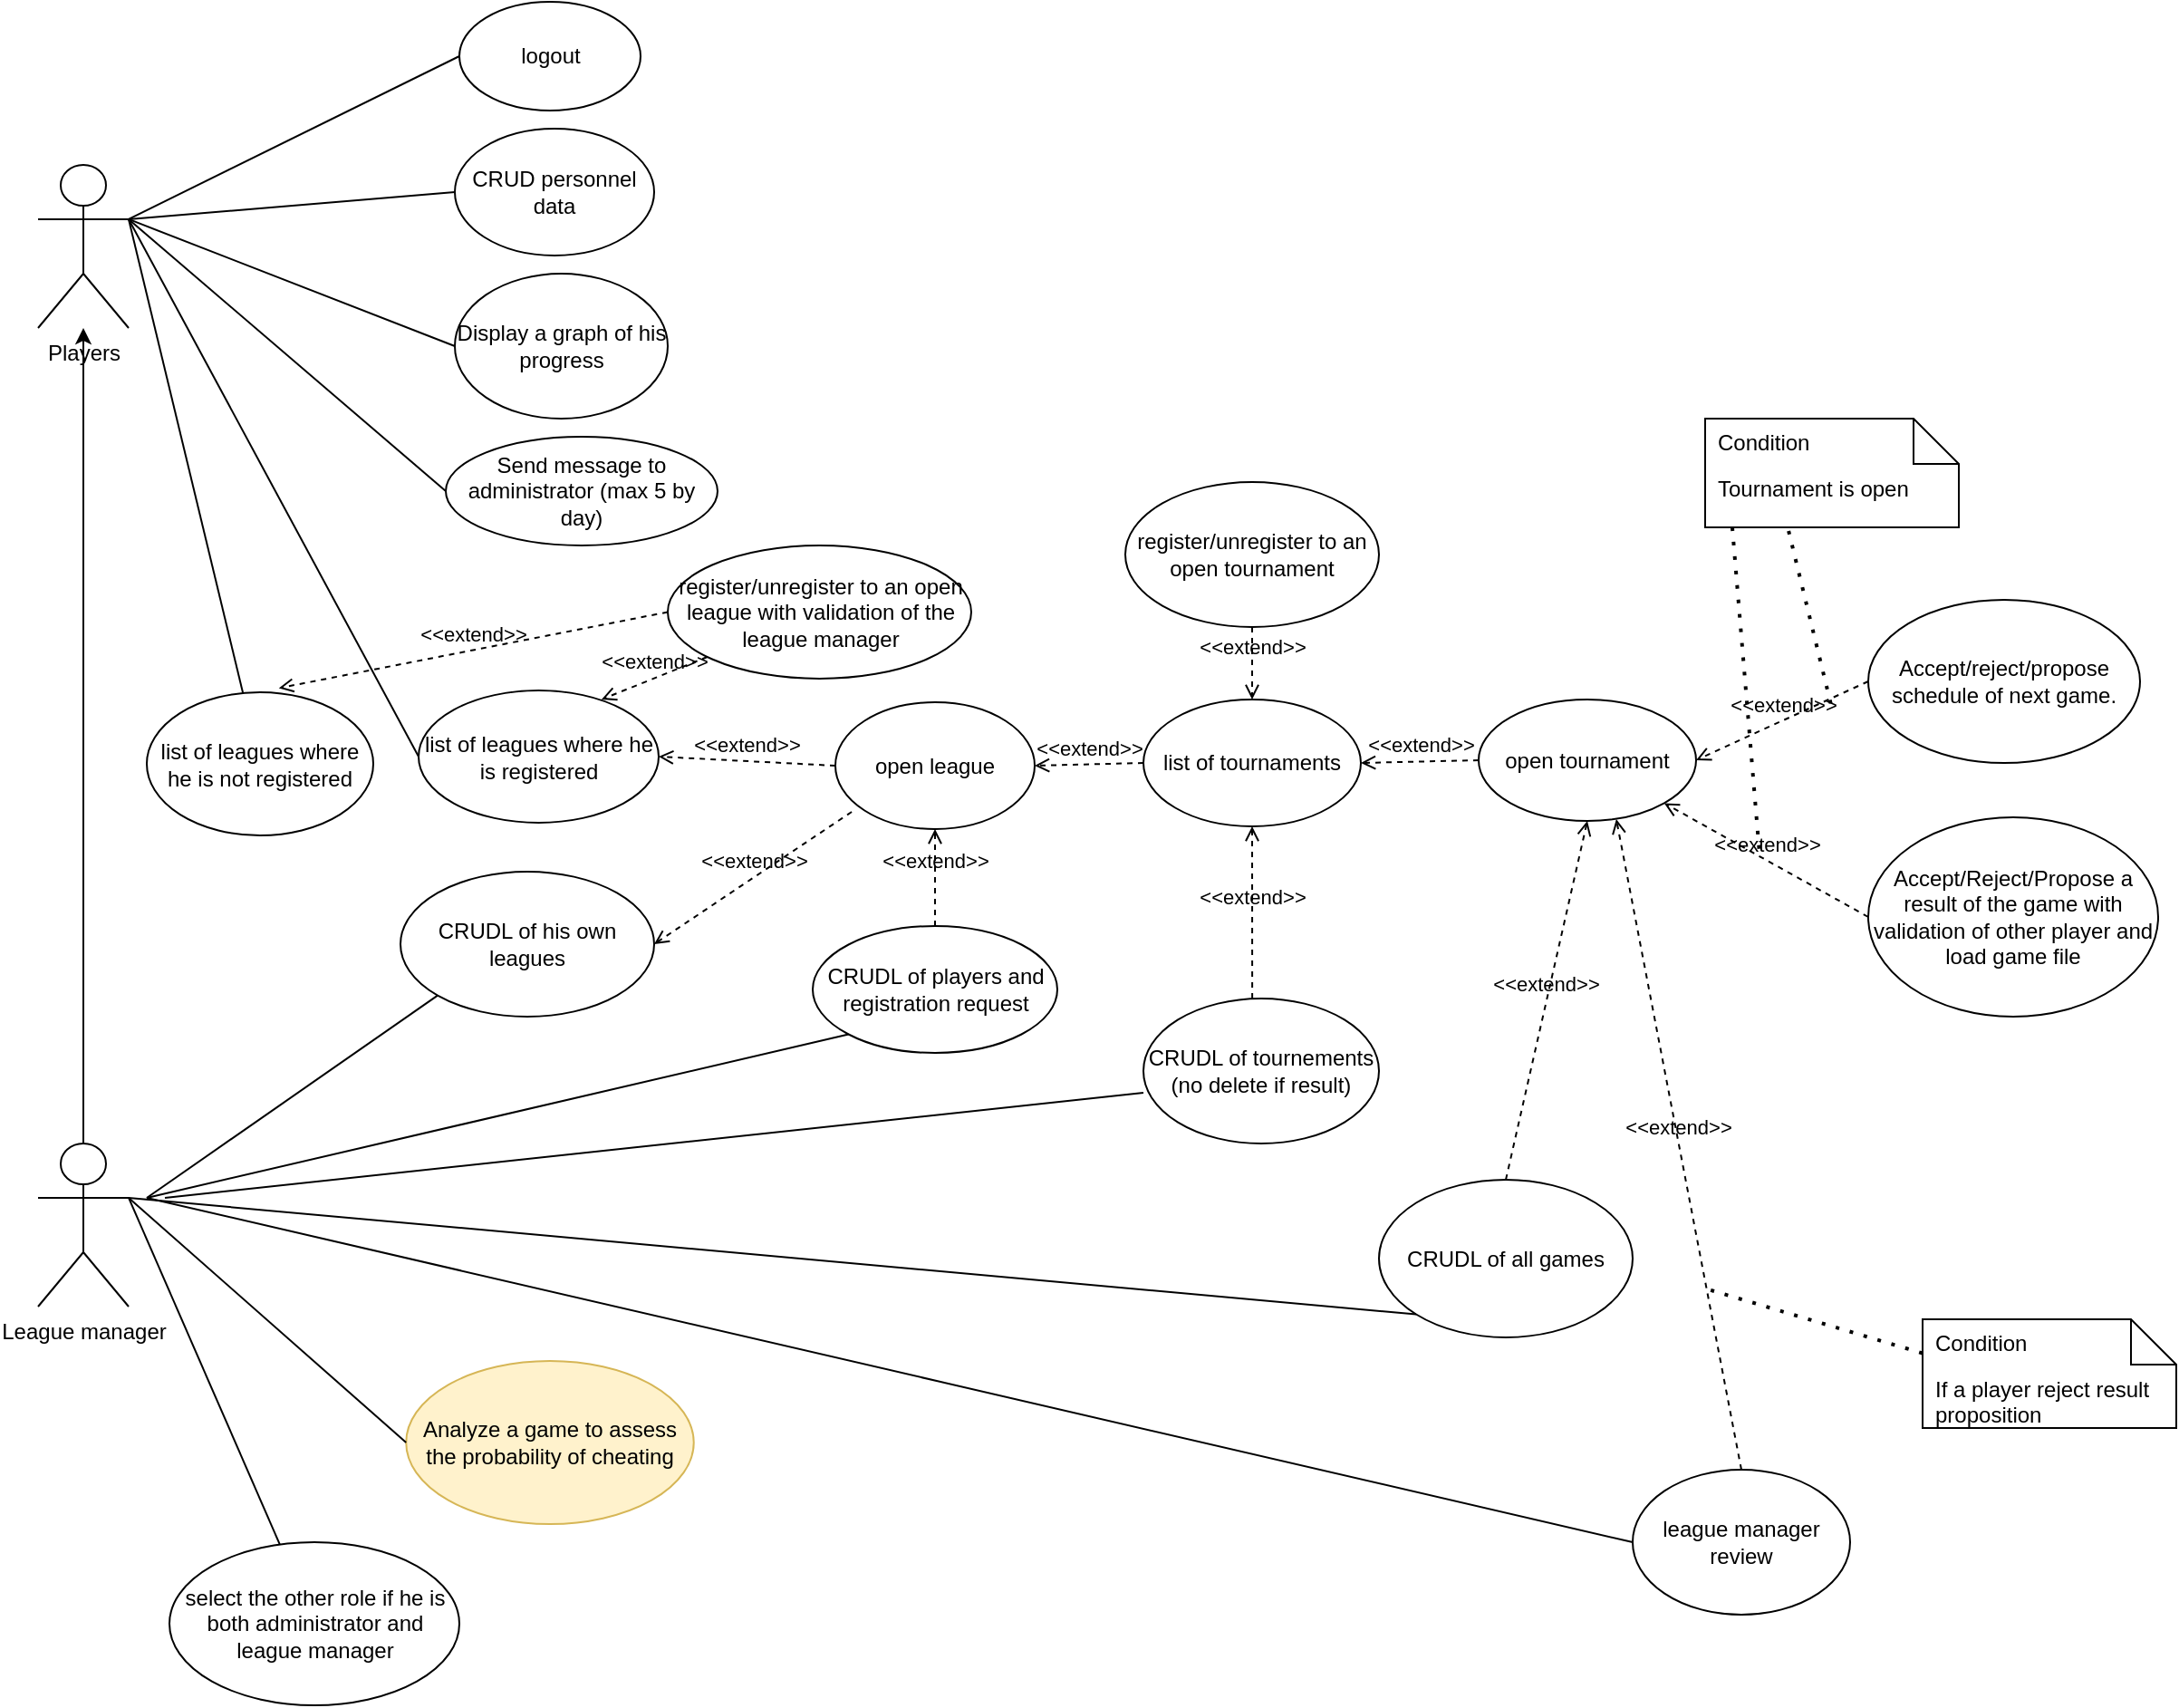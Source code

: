 <mxfile version="16.4.11" type="device"><diagram name="Page-1" id="9f46799a-70d6-7492-0946-bef42562c5a5"><mxGraphModel dx="1422" dy="754" grid="1" gridSize="10" guides="1" tooltips="1" connect="1" arrows="1" fold="1" page="1" pageScale="1" pageWidth="1100" pageHeight="850" background="none" math="0" shadow="0"><root><mxCell id="0"/><mxCell id="1" parent="0"/><mxCell id="xphGnnh3EaIW5qy6hB0P-12" style="edgeStyle=orthogonalEdgeStyle;rounded=0;orthogonalLoop=1;jettySize=auto;html=1;" parent="1" source="xphGnnh3EaIW5qy6hB0P-1" target="xphGnnh3EaIW5qy6hB0P-10" edge="1"><mxGeometry relative="1" as="geometry"/></mxCell><mxCell id="xphGnnh3EaIW5qy6hB0P-1" value="League manager" style="shape=umlActor;verticalLabelPosition=bottom;verticalAlign=top;html=1;outlineConnect=0;" parent="1" vertex="1"><mxGeometry x="110" y="670" width="50" height="90" as="geometry"/></mxCell><mxCell id="xphGnnh3EaIW5qy6hB0P-10" value="Players" style="shape=umlActor;verticalLabelPosition=bottom;verticalAlign=top;html=1;outlineConnect=0;" parent="1" vertex="1"><mxGeometry x="110" y="130" width="50" height="90" as="geometry"/></mxCell><mxCell id="xphGnnh3EaIW5qy6hB0P-21" value="logout" style="ellipse;whiteSpace=wrap;html=1;" parent="1" vertex="1"><mxGeometry x="342.5" y="40" width="100" height="60" as="geometry"/></mxCell><mxCell id="xphGnnh3EaIW5qy6hB0P-23" value="list of&amp;nbsp;tournaments" style="ellipse;whiteSpace=wrap;html=1;" parent="1" vertex="1"><mxGeometry x="720" y="425" width="120" height="70" as="geometry"/></mxCell><mxCell id="xphGnnh3EaIW5qy6hB0P-24" value="list of leagues where he is registered" style="ellipse;whiteSpace=wrap;html=1;" parent="1" vertex="1"><mxGeometry x="320" y="420" width="132.5" height="73" as="geometry"/></mxCell><mxCell id="xphGnnh3EaIW5qy6hB0P-25" value="CRUD personnel data" style="ellipse;whiteSpace=wrap;html=1;" parent="1" vertex="1"><mxGeometry x="340" y="110" width="110" height="70" as="geometry"/></mxCell><mxCell id="xphGnnh3EaIW5qy6hB0P-26" value="open&amp;nbsp;tournament" style="ellipse;whiteSpace=wrap;html=1;" parent="1" vertex="1"><mxGeometry x="905" y="425" width="120" height="67" as="geometry"/></mxCell><mxCell id="xphGnnh3EaIW5qy6hB0P-27" value="open league" style="ellipse;whiteSpace=wrap;html=1;" parent="1" vertex="1"><mxGeometry x="550" y="426.5" width="110" height="70" as="geometry"/></mxCell><mxCell id="xphGnnh3EaIW5qy6hB0P-28" value="" style="endArrow=none;html=1;rounded=0;exitX=1;exitY=0.333;exitDx=0;exitDy=0;exitPerimeter=0;entryX=0;entryY=0.5;entryDx=0;entryDy=0;" parent="1" source="xphGnnh3EaIW5qy6hB0P-10" target="xphGnnh3EaIW5qy6hB0P-21" edge="1"><mxGeometry width="50" height="50" relative="1" as="geometry"><mxPoint x="520" y="300" as="sourcePoint"/><mxPoint x="570" y="250" as="targetPoint"/></mxGeometry></mxCell><mxCell id="xphGnnh3EaIW5qy6hB0P-29" value="" style="endArrow=none;html=1;rounded=0;exitX=1;exitY=0.333;exitDx=0;exitDy=0;exitPerimeter=0;entryX=0;entryY=0.5;entryDx=0;entryDy=0;" parent="1" source="xphGnnh3EaIW5qy6hB0P-10" target="xphGnnh3EaIW5qy6hB0P-24" edge="1"><mxGeometry width="50" height="50" relative="1" as="geometry"><mxPoint x="520" y="300" as="sourcePoint"/><mxPoint x="570" y="250" as="targetPoint"/></mxGeometry></mxCell><mxCell id="xphGnnh3EaIW5qy6hB0P-30" value="&amp;lt;&amp;lt;extend&amp;gt;&amp;gt;" style="html=1;verticalAlign=bottom;labelBackgroundColor=none;endArrow=open;endFill=0;dashed=1;rounded=0;exitX=0;exitY=0.5;exitDx=0;exitDy=0;entryX=1;entryY=0.5;entryDx=0;entryDy=0;" parent="1" source="xphGnnh3EaIW5qy6hB0P-27" target="xphGnnh3EaIW5qy6hB0P-24" edge="1"><mxGeometry width="160" relative="1" as="geometry"><mxPoint x="597.5" y="381" as="sourcePoint"/><mxPoint x="757.5" y="381" as="targetPoint"/></mxGeometry></mxCell><mxCell id="xphGnnh3EaIW5qy6hB0P-31" value="" style="endArrow=none;html=1;rounded=0;entryX=0;entryY=0.5;entryDx=0;entryDy=0;" parent="1" target="xphGnnh3EaIW5qy6hB0P-25" edge="1"><mxGeometry width="50" height="50" relative="1" as="geometry"><mxPoint x="160" y="160" as="sourcePoint"/><mxPoint x="570" y="250" as="targetPoint"/></mxGeometry></mxCell><mxCell id="xphGnnh3EaIW5qy6hB0P-32" value="&amp;lt;&amp;lt;extend&amp;gt;&amp;gt;" style="html=1;verticalAlign=bottom;labelBackgroundColor=none;endArrow=open;endFill=0;dashed=1;rounded=0;exitX=0;exitY=0.5;exitDx=0;exitDy=0;entryX=1;entryY=0.5;entryDx=0;entryDy=0;" parent="1" source="xphGnnh3EaIW5qy6hB0P-23" target="xphGnnh3EaIW5qy6hB0P-27" edge="1"><mxGeometry width="160" relative="1" as="geometry"><mxPoint x="625" y="400" as="sourcePoint"/><mxPoint x="785" y="400" as="targetPoint"/></mxGeometry></mxCell><mxCell id="xphGnnh3EaIW5qy6hB0P-33" value="&amp;lt;&amp;lt;extend&amp;gt;&amp;gt;" style="html=1;verticalAlign=bottom;labelBackgroundColor=none;endArrow=open;endFill=0;dashed=1;rounded=0;entryX=1;entryY=0.5;entryDx=0;entryDy=0;exitX=0;exitY=0.5;exitDx=0;exitDy=0;" parent="1" source="xphGnnh3EaIW5qy6hB0P-26" target="xphGnnh3EaIW5qy6hB0P-23" edge="1"><mxGeometry width="160" relative="1" as="geometry"><mxPoint x="625" y="400" as="sourcePoint"/><mxPoint x="785" y="400" as="targetPoint"/></mxGeometry></mxCell><mxCell id="xphGnnh3EaIW5qy6hB0P-34" value="register/unregister to an open tournament" style="ellipse;whiteSpace=wrap;html=1;" parent="1" vertex="1"><mxGeometry x="710" y="305" width="140" height="80" as="geometry"/></mxCell><mxCell id="xphGnnh3EaIW5qy6hB0P-36" value="&amp;lt;&amp;lt;extend&amp;gt;&amp;gt;" style="html=1;verticalAlign=bottom;labelBackgroundColor=none;endArrow=open;endFill=0;dashed=1;rounded=0;" parent="1" source="xphGnnh3EaIW5qy6hB0P-34" target="xphGnnh3EaIW5qy6hB0P-23" edge="1"><mxGeometry width="160" relative="1" as="geometry"><mxPoint x="625" y="400" as="sourcePoint"/><mxPoint x="785" y="400" as="targetPoint"/></mxGeometry></mxCell><mxCell id="xphGnnh3EaIW5qy6hB0P-37" value="Display a graph of his progress" style="ellipse;whiteSpace=wrap;html=1;" parent="1" vertex="1"><mxGeometry x="340" y="190" width="117.5" height="80" as="geometry"/></mxCell><mxCell id="xphGnnh3EaIW5qy6hB0P-40" value="&amp;lt;&amp;lt;extend&amp;gt;&amp;gt;" style="html=1;verticalAlign=bottom;labelBackgroundColor=none;endArrow=open;endFill=0;dashed=1;rounded=0;entryX=1;entryY=0.5;entryDx=0;entryDy=0;exitX=0;exitY=0.5;exitDx=0;exitDy=0;" parent="1" source="xphGnnh3EaIW5qy6hB0P-83" target="xphGnnh3EaIW5qy6hB0P-26" edge="1"><mxGeometry width="160" relative="1" as="geometry"><mxPoint x="1130" y="496.75" as="sourcePoint"/><mxPoint x="842.96" y="399" as="targetPoint"/></mxGeometry></mxCell><mxCell id="xphGnnh3EaIW5qy6hB0P-42" value="Tournament is open" style="shape=note2;boundedLbl=1;whiteSpace=wrap;html=1;size=25;verticalAlign=top;align=left;spacingLeft=5;" parent="1" vertex="1"><mxGeometry x="1030" y="270" width="140" height="60" as="geometry"/></mxCell><mxCell id="xphGnnh3EaIW5qy6hB0P-43" value="Condition" style="resizeWidth=1;part=1;strokeColor=none;fillColor=none;align=left;spacingLeft=5;" parent="xphGnnh3EaIW5qy6hB0P-42" vertex="1"><mxGeometry width="140" height="25" relative="1" as="geometry"/></mxCell><mxCell id="xphGnnh3EaIW5qy6hB0P-45" value="" style="endArrow=none;dashed=1;html=1;dashPattern=1 3;strokeWidth=2;rounded=0;exitX=0.329;exitY=1.033;exitDx=0;exitDy=0;exitPerimeter=0;" parent="1" source="xphGnnh3EaIW5qy6hB0P-42" edge="1"><mxGeometry width="50" height="50" relative="1" as="geometry"><mxPoint x="1130" y="250" as="sourcePoint"/><mxPoint x="1100" y="430" as="targetPoint"/></mxGeometry></mxCell><mxCell id="xphGnnh3EaIW5qy6hB0P-50" value="" style="endArrow=none;html=1;rounded=0;exitX=1;exitY=0.333;exitDx=0;exitDy=0;exitPerimeter=0;entryX=0;entryY=0.5;entryDx=0;entryDy=0;" parent="1" source="xphGnnh3EaIW5qy6hB0P-10" target="xphGnnh3EaIW5qy6hB0P-37" edge="1"><mxGeometry width="50" height="50" relative="1" as="geometry"><mxPoint x="520" y="370" as="sourcePoint"/><mxPoint x="570" y="320" as="targetPoint"/></mxGeometry></mxCell><mxCell id="xphGnnh3EaIW5qy6hB0P-55" value="CRUDL of tournements (no delete if result)" style="ellipse;whiteSpace=wrap;html=1;" parent="1" vertex="1"><mxGeometry x="720" y="590" width="130" height="80" as="geometry"/></mxCell><mxCell id="xphGnnh3EaIW5qy6hB0P-56" value="CRUDL of players and registration request" style="ellipse;whiteSpace=wrap;html=1;" parent="1" vertex="1"><mxGeometry x="537.5" y="550" width="135" height="70" as="geometry"/></mxCell><mxCell id="xphGnnh3EaIW5qy6hB0P-61" value="CRUDL of all games" style="ellipse;whiteSpace=wrap;html=1;" parent="1" vertex="1"><mxGeometry x="850" y="690" width="140" height="87" as="geometry"/></mxCell><mxCell id="xphGnnh3EaIW5qy6hB0P-72" value="&amp;lt;&amp;lt;extend&amp;gt;&amp;gt;" style="html=1;verticalAlign=bottom;labelBackgroundColor=none;endArrow=open;endFill=0;dashed=1;rounded=0;entryX=0.5;entryY=1;entryDx=0;entryDy=0;exitX=0.5;exitY=0;exitDx=0;exitDy=0;" parent="1" source="xphGnnh3EaIW5qy6hB0P-61" target="xphGnnh3EaIW5qy6hB0P-26" edge="1"><mxGeometry width="160" relative="1" as="geometry"><mxPoint x="752.5" y="571" as="sourcePoint"/><mxPoint x="752.5" y="481" as="targetPoint"/></mxGeometry></mxCell><mxCell id="xphGnnh3EaIW5qy6hB0P-74" value="" style="endArrow=none;html=1;rounded=0;entryX=0;entryY=1;entryDx=0;entryDy=0;" parent="1" target="xphGnnh3EaIW5qy6hB0P-61" edge="1"><mxGeometry width="50" height="50" relative="1" as="geometry"><mxPoint x="160" y="700" as="sourcePoint"/><mxPoint x="290" y="635" as="targetPoint"/></mxGeometry></mxCell><mxCell id="xphGnnh3EaIW5qy6hB0P-76" value="Analyze a game to assess the probability of cheating" style="ellipse;whiteSpace=wrap;html=1;fillColor=#fff2cc;strokeColor=#d6b656;" parent="1" vertex="1"><mxGeometry x="313.12" y="790" width="158.75" height="90" as="geometry"/></mxCell><mxCell id="xphGnnh3EaIW5qy6hB0P-77" value="" style="endArrow=none;html=1;rounded=0;entryX=0;entryY=0.5;entryDx=0;entryDy=0;" parent="1" target="xphGnnh3EaIW5qy6hB0P-76" edge="1"><mxGeometry width="50" height="50" relative="1" as="geometry"><mxPoint x="160" y="700" as="sourcePoint"/><mxPoint x="345.775" y="888" as="targetPoint"/></mxGeometry></mxCell><mxCell id="xphGnnh3EaIW5qy6hB0P-82" value="list of leagues where he is not registered" style="ellipse;whiteSpace=wrap;html=1;" parent="1" vertex="1"><mxGeometry x="170" y="421" width="125" height="79" as="geometry"/></mxCell><mxCell id="xphGnnh3EaIW5qy6hB0P-83" value="Accept/reject/propose schedule of next game." style="ellipse;whiteSpace=wrap;html=1;" parent="1" vertex="1"><mxGeometry x="1120" y="370" width="150" height="90" as="geometry"/></mxCell><mxCell id="xphGnnh3EaIW5qy6hB0P-84" value="Accept/Reject/Propose a result of the game with validation of other player and load game file" style="ellipse;whiteSpace=wrap;html=1;" parent="1" vertex="1"><mxGeometry x="1120" y="490" width="160" height="110" as="geometry"/></mxCell><mxCell id="xphGnnh3EaIW5qy6hB0P-93" value="Send message to administrator (max 5 by day)" style="ellipse;whiteSpace=wrap;html=1;" parent="1" vertex="1"><mxGeometry x="335" y="280" width="150" height="60" as="geometry"/></mxCell><mxCell id="xphGnnh3EaIW5qy6hB0P-95" value="" style="endArrow=none;html=1;rounded=0;entryX=0;entryY=0.5;entryDx=0;entryDy=0;" parent="1" target="xphGnnh3EaIW5qy6hB0P-93" edge="1"><mxGeometry width="50" height="50" relative="1" as="geometry"><mxPoint x="160" y="160" as="sourcePoint"/><mxPoint x="350" y="240" as="targetPoint"/></mxGeometry></mxCell><mxCell id="PH6bxLo7mMsBR3i1HwgS-8" value="league manager review" style="ellipse;whiteSpace=wrap;html=1;" parent="1" vertex="1"><mxGeometry x="990" y="850" width="120" height="80" as="geometry"/></mxCell><mxCell id="PH6bxLo7mMsBR3i1HwgS-9" value="If a player reject result proposition" style="shape=note2;boundedLbl=1;whiteSpace=wrap;html=1;size=25;verticalAlign=top;align=left;spacingLeft=5;" parent="1" vertex="1"><mxGeometry x="1150" y="767" width="140" height="60" as="geometry"/></mxCell><mxCell id="PH6bxLo7mMsBR3i1HwgS-10" value="Condition" style="resizeWidth=1;part=1;strokeColor=none;fillColor=none;align=left;spacingLeft=5;" parent="PH6bxLo7mMsBR3i1HwgS-9" vertex="1"><mxGeometry width="140" height="25" relative="1" as="geometry"/></mxCell><mxCell id="PH6bxLo7mMsBR3i1HwgS-13" value="&amp;lt;&amp;lt;extend&amp;gt;&amp;gt;" style="html=1;verticalAlign=bottom;labelBackgroundColor=none;endArrow=open;endFill=0;dashed=1;rounded=0;entryX=1;entryY=1;entryDx=0;entryDy=0;exitX=0;exitY=0.5;exitDx=0;exitDy=0;" parent="1" source="xphGnnh3EaIW5qy6hB0P-84" target="xphGnnh3EaIW5qy6hB0P-26" edge="1"><mxGeometry width="160" relative="1" as="geometry"><mxPoint x="1140" y="506.75" as="sourcePoint"/><mxPoint x="1035" y="468.5" as="targetPoint"/></mxGeometry></mxCell><mxCell id="PH6bxLo7mMsBR3i1HwgS-16" value="" style="endArrow=none;dashed=1;html=1;dashPattern=1 3;strokeWidth=2;rounded=0;exitX=0.107;exitY=1;exitDx=0;exitDy=0;exitPerimeter=0;" parent="1" source="xphGnnh3EaIW5qy6hB0P-42" edge="1"><mxGeometry width="50" height="50" relative="1" as="geometry"><mxPoint x="1092" y="353" as="sourcePoint"/><mxPoint x="1060" y="510" as="targetPoint"/></mxGeometry></mxCell><mxCell id="PH6bxLo7mMsBR3i1HwgS-17" value="&amp;lt;&amp;lt;extend&amp;gt;&amp;gt;" style="html=1;verticalAlign=bottom;labelBackgroundColor=none;endArrow=open;endFill=0;dashed=1;rounded=0;entryX=0.633;entryY=0.985;entryDx=0;entryDy=0;exitX=0.5;exitY=0;exitDx=0;exitDy=0;entryPerimeter=0;" parent="1" source="PH6bxLo7mMsBR3i1HwgS-8" target="xphGnnh3EaIW5qy6hB0P-26" edge="1"><mxGeometry width="160" relative="1" as="geometry"><mxPoint x="1124.05" y="681.98" as="sourcePoint"/><mxPoint x="1008" y="498.985" as="targetPoint"/></mxGeometry></mxCell><mxCell id="PH6bxLo7mMsBR3i1HwgS-19" value="" style="endArrow=none;dashed=1;html=1;dashPattern=1 3;strokeWidth=2;rounded=0;exitX=0;exitY=0.75;exitDx=0;exitDy=0;" parent="1" source="PH6bxLo7mMsBR3i1HwgS-10" edge="1"><mxGeometry width="50" height="50" relative="1" as="geometry"><mxPoint x="700" y="730" as="sourcePoint"/><mxPoint x="1030" y="750" as="targetPoint"/></mxGeometry></mxCell><mxCell id="PH6bxLo7mMsBR3i1HwgS-20" value="" style="endArrow=none;html=1;rounded=0;entryX=0;entryY=0.5;entryDx=0;entryDy=0;" parent="1" target="PH6bxLo7mMsBR3i1HwgS-8" edge="1"><mxGeometry width="50" height="50" relative="1" as="geometry"><mxPoint x="170" y="700" as="sourcePoint"/><mxPoint x="880.217" y="824.081" as="targetPoint"/></mxGeometry></mxCell><mxCell id="PJd4qcTLx460dKs5-dF9-2" value="" style="endArrow=none;html=1;rounded=0;" edge="1" parent="1" target="xphGnnh3EaIW5qy6hB0P-82"><mxGeometry width="50" height="50" relative="1" as="geometry"><mxPoint x="160" y="160" as="sourcePoint"/><mxPoint x="350" y="471.5" as="targetPoint"/></mxGeometry></mxCell><mxCell id="PJd4qcTLx460dKs5-dF9-3" value="CRUDL of his own leagues" style="ellipse;whiteSpace=wrap;html=1;" vertex="1" parent="1"><mxGeometry x="310" y="520" width="140" height="80" as="geometry"/></mxCell><mxCell id="PJd4qcTLx460dKs5-dF9-4" value="" style="endArrow=none;html=1;rounded=0;entryX=0;entryY=1;entryDx=0;entryDy=0;" edge="1" parent="1" target="PJd4qcTLx460dKs5-dF9-3"><mxGeometry width="50" height="50" relative="1" as="geometry"><mxPoint x="170" y="700" as="sourcePoint"/><mxPoint x="180" y="575" as="targetPoint"/></mxGeometry></mxCell><mxCell id="PJd4qcTLx460dKs5-dF9-5" value="select the other role if he is both administrator and league manager" style="ellipse;whiteSpace=wrap;html=1;" vertex="1" parent="1"><mxGeometry x="182.5" y="890" width="160" height="90" as="geometry"/></mxCell><mxCell id="PJd4qcTLx460dKs5-dF9-6" value="" style="endArrow=none;html=1;rounded=0;exitX=1;exitY=0.333;exitDx=0;exitDy=0;exitPerimeter=0;" edge="1" parent="1" source="xphGnnh3EaIW5qy6hB0P-1" target="PJd4qcTLx460dKs5-dF9-5"><mxGeometry width="50" height="50" relative="1" as="geometry"><mxPoint x="170" y="710" as="sourcePoint"/><mxPoint x="323.13" y="875" as="targetPoint"/></mxGeometry></mxCell><mxCell id="PJd4qcTLx460dKs5-dF9-7" value="register/unregister to an open league with validation of the league manager" style="ellipse;whiteSpace=wrap;html=1;" vertex="1" parent="1"><mxGeometry x="457.5" y="340" width="167.5" height="73.5" as="geometry"/></mxCell><mxCell id="PJd4qcTLx460dKs5-dF9-8" value="&amp;lt;&amp;lt;extend&amp;gt;&amp;gt;" style="html=1;verticalAlign=bottom;labelBackgroundColor=none;endArrow=open;endFill=0;dashed=1;rounded=0;entryX=0.762;entryY=0.068;entryDx=0;entryDy=0;entryPerimeter=0;" edge="1" parent="1" source="PJd4qcTLx460dKs5-dF9-7" target="xphGnnh3EaIW5qy6hB0P-24"><mxGeometry width="160" relative="1" as="geometry"><mxPoint x="790" y="395" as="sourcePoint"/><mxPoint x="790" y="435" as="targetPoint"/></mxGeometry></mxCell><mxCell id="PJd4qcTLx460dKs5-dF9-9" value="&amp;lt;&amp;lt;extend&amp;gt;&amp;gt;" style="html=1;verticalAlign=bottom;labelBackgroundColor=none;endArrow=open;endFill=0;dashed=1;rounded=0;entryX=0.583;entryY=-0.029;entryDx=0;entryDy=0;entryPerimeter=0;exitX=0;exitY=0.5;exitDx=0;exitDy=0;" edge="1" parent="1" source="PJd4qcTLx460dKs5-dF9-7" target="xphGnnh3EaIW5qy6hB0P-82"><mxGeometry width="160" relative="1" as="geometry"><mxPoint x="489.356" y="411.507" as="sourcePoint"/><mxPoint x="430.965" y="434.964" as="targetPoint"/></mxGeometry></mxCell><mxCell id="PJd4qcTLx460dKs5-dF9-13" value="&amp;lt;&amp;lt;extend&amp;gt;&amp;gt;" style="html=1;verticalAlign=bottom;labelBackgroundColor=none;endArrow=open;endFill=0;dashed=1;rounded=0;exitX=0.082;exitY=0.864;exitDx=0;exitDy=0;entryX=1;entryY=0.5;entryDx=0;entryDy=0;exitPerimeter=0;" edge="1" parent="1" source="xphGnnh3EaIW5qy6hB0P-27" target="PJd4qcTLx460dKs5-dF9-3"><mxGeometry width="160" relative="1" as="geometry"><mxPoint x="560" y="471.5" as="sourcePoint"/><mxPoint x="462.5" y="466.5" as="targetPoint"/></mxGeometry></mxCell><mxCell id="PJd4qcTLx460dKs5-dF9-14" value="&amp;lt;&amp;lt;extend&amp;gt;&amp;gt;" style="html=1;verticalAlign=bottom;labelBackgroundColor=none;endArrow=open;endFill=0;dashed=1;rounded=0;exitX=0.5;exitY=0;exitDx=0;exitDy=0;" edge="1" parent="1" source="xphGnnh3EaIW5qy6hB0P-56" target="xphGnnh3EaIW5qy6hB0P-27"><mxGeometry width="160" relative="1" as="geometry"><mxPoint x="569.02" y="496.98" as="sourcePoint"/><mxPoint x="600" y="497" as="targetPoint"/></mxGeometry></mxCell><mxCell id="PJd4qcTLx460dKs5-dF9-16" value="&amp;lt;&amp;lt;extend&amp;gt;&amp;gt;" style="html=1;verticalAlign=bottom;labelBackgroundColor=none;endArrow=open;endFill=0;dashed=1;rounded=0;exitX=0.462;exitY=0;exitDx=0;exitDy=0;entryX=0.5;entryY=1;entryDx=0;entryDy=0;exitPerimeter=0;" edge="1" parent="1" source="xphGnnh3EaIW5qy6hB0P-55" target="xphGnnh3EaIW5qy6hB0P-23"><mxGeometry width="160" relative="1" as="geometry"><mxPoint x="730" y="470" as="sourcePoint"/><mxPoint x="670" y="471.5" as="targetPoint"/></mxGeometry></mxCell><mxCell id="PJd4qcTLx460dKs5-dF9-17" value="" style="endArrow=none;html=1;rounded=0;entryX=0;entryY=1;entryDx=0;entryDy=0;" edge="1" parent="1" target="xphGnnh3EaIW5qy6hB0P-56"><mxGeometry width="50" height="50" relative="1" as="geometry"><mxPoint x="170" y="700" as="sourcePoint"/><mxPoint x="880.217" y="824.081" as="targetPoint"/></mxGeometry></mxCell><mxCell id="PJd4qcTLx460dKs5-dF9-18" value="" style="endArrow=none;html=1;rounded=0;entryX=0;entryY=0.65;entryDx=0;entryDy=0;entryPerimeter=0;" edge="1" parent="1" target="xphGnnh3EaIW5qy6hB0P-55"><mxGeometry width="50" height="50" relative="1" as="geometry"><mxPoint x="180" y="700" as="sourcePoint"/><mxPoint x="890.217" y="834.081" as="targetPoint"/></mxGeometry></mxCell></root></mxGraphModel></diagram></mxfile>